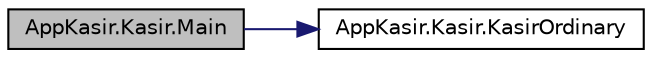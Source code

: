 digraph "AppKasir.Kasir.Main"
{
 // LATEX_PDF_SIZE
  edge [fontname="Helvetica",fontsize="10",labelfontname="Helvetica",labelfontsize="10"];
  node [fontname="Helvetica",fontsize="10",shape=record];
  rankdir="LR";
  Node1 [label="AppKasir.Kasir.Main",height=0.2,width=0.4,color="black", fillcolor="grey75", style="filled", fontcolor="black",tooltip=" "];
  Node1 -> Node2 [color="midnightblue",fontsize="10",style="solid",fontname="Helvetica"];
  Node2 [label="AppKasir.Kasir.KasirOrdinary",height=0.2,width=0.4,color="black", fillcolor="white", style="filled",URL="$d4/d2e/class_app_kasir_1_1_kasir.html#a8a7b25c581f830870ae8233376abb06a",tooltip=" "];
}
